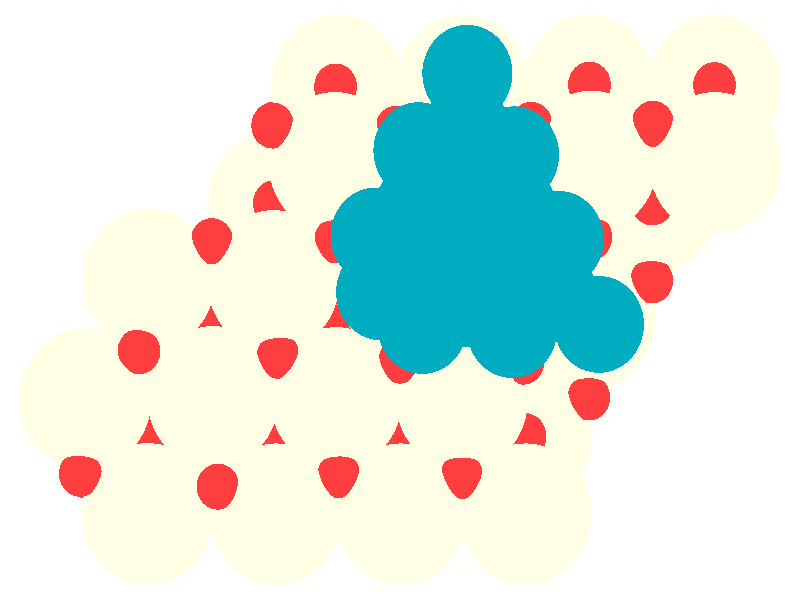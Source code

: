 #include "colors.inc"
#include "finish.inc"

global_settings {assumed_gamma 1 max_trace_level 6}
background {color White}
camera {orthographic
  right -24.70*x up 17.23*y
  direction 1.00*z
  location <0,0,50.00> look_at <0,0,0>}
light_source {<  2.00,   3.00,  40.00> color White
  area_light <0.70, 0, 0>, <0, 0.70, 0>, 3, 3
  adaptive 1 jitter}

#declare simple = finish {phong 0.7}
#declare pale = finish {ambient .5 diffuse .85 roughness .001 specular 0.200 }
#declare intermediate = finish {ambient 0.3 diffuse 0.6 specular 0.10 roughness 0.04 }
#declare vmd = finish {ambient .0 diffuse .65 phong 0.1 phong_size 40. specular 0.500 }
#declare jmol = finish {ambient .2 diffuse .6 specular 1 roughness .001 metallic}
#declare ase2 = finish {ambient 0.05 brilliance 3 diffuse 0.6 metallic specular 0.70 roughness 0.04 reflection 0.15}
#declare ase3 = finish {ambient .15 brilliance 2 diffuse .6 metallic specular 1. roughness .001 reflection .0}
#declare glass = finish {ambient .05 diffuse .3 specular 1. roughness .001}
#declare glass2 = finish {ambient .0 diffuse .3 specular 1. reflection .25 roughness .001}
#declare Rcell = 0.020;
#declare Rbond = 0.100;

#macro atom(LOC, R, COL, TRANS, FIN)
  sphere{LOC, R texture{pigment{color COL transmit TRANS} finish{FIN}}}
#end
#macro constrain(LOC, R, COL, TRANS FIN)
union{torus{R, Rcell rotate 45*z texture{pigment{color COL transmit TRANS} finish{FIN}}}
      torus{R, Rcell rotate -45*z texture{pigment{color COL transmit TRANS} finish{FIN}}}
      translate LOC}
#end

atom(< -1.94,   6.16, -12.03>, 2.04, rgb <1.00, 1.00, 0.78>, 0.0, ase3) // #0 
atom(<  3.89,  -3.92, -12.03>, 2.04, rgb <1.00, 1.00, 0.78>, 0.0, ase3) // #1 
atom(< -5.82,  -0.56, -12.03>, 2.04, rgb <1.00, 1.00, 0.78>, 0.0, ase3) // #2 
atom(<  5.83,  -0.56, -12.03>, 2.04, rgb <1.00, 1.00, 0.78>, 0.0, ase3) // #3 
atom(<  1.94,   6.16, -12.03>, 2.04, rgb <1.00, 1.00, 0.78>, 0.0, ase3) // #4 
atom(<  7.77,   2.80, -12.03>, 2.04, rgb <1.00, 1.00, 0.78>, 0.0, ase3) // #5 
atom(< -1.94,  -0.56, -12.03>, 2.04, rgb <1.00, 1.00, 0.78>, 0.0, ase3) // #6 
atom(<  9.71,   6.16, -12.03>, 2.04, rgb <1.00, 1.00, 0.78>, 0.0, ase3) // #7 
atom(<  5.83,   6.16, -12.03>, 2.04, rgb <1.00, 1.00, 0.78>, 0.0, ase3) // #8 
atom(<  0.00,  -3.92, -12.03>, 2.04, rgb <1.00, 1.00, 0.78>, 0.0, ase3) // #9 
atom(<  1.94,  -0.56, -12.03>, 2.04, rgb <1.00, 1.00, 0.78>, 0.0, ase3) // #10 
atom(<  0.00,   2.80, -12.03>, 2.04, rgb <1.00, 1.00, 0.78>, 0.0, ase3) // #11 
atom(< -7.76,  -3.92, -12.03>, 2.04, rgb <1.00, 1.00, 0.78>, 0.0, ase3) // #12 
atom(<  3.89,   2.80, -12.03>, 2.04, rgb <1.00, 1.00, 0.78>, 0.0, ase3) // #13 
atom(< -3.88,   2.80, -12.03>, 2.04, rgb <1.00, 1.00, 0.78>, 0.0, ase3) // #14 
atom(< -3.88,  -3.92, -12.03>, 2.04, rgb <1.00, 1.00, 0.78>, 0.0, ase3) // #15 
atom(< -3.83,  -6.16,  -8.90>, 2.04, rgb <1.00, 1.00, 0.78>, 0.0, ase3) // #16 
atom(<  3.90,   0.56,  -9.00>, 2.04, rgb <1.00, 1.00, 0.78>, 0.0, ase3) // #17 
atom(< -1.97,  -2.82,  -8.92>, 2.04, rgb <1.00, 1.00, 0.78>, 0.0, ase3) // #18 
atom(<  0.02,  -6.16,  -8.93>, 2.04, rgb <1.00, 1.00, 0.78>, 0.0, ase3) // #19 
atom(< -0.01,   0.56,  -8.99>, 2.04, rgb <1.00, 1.00, 0.78>, 0.0, ase3) // #20 
atom(<  1.91,  -2.86,  -8.95>, 2.04, rgb <1.00, 1.00, 0.78>, 0.0, ase3) // #21 
atom(<  1.95,   3.94,  -9.00>, 2.04, rgb <1.00, 1.00, 0.78>, 0.0, ase3) // #22 
atom(< -7.74,   0.59,  -8.91>, 2.04, rgb <1.00, 1.00, 0.78>, 0.0, ase3) // #23 
atom(< -7.79,  -6.15,  -8.83>, 2.04, rgb <1.00, 1.00, 0.78>, 0.0, ase3) // #24 
atom(<  9.72,   3.93,  -8.93>, 2.04, rgb <1.00, 1.00, 0.78>, 0.0, ase3) // #25 
atom(< -5.77,  -2.79,  -8.84>, 2.04, rgb <1.00, 1.00, 0.78>, 0.0, ase3) // #26 
atom(< -9.72,  -2.85,  -8.90>, 2.04, rgb <1.00, 1.00, 0.78>, 0.0, ase3) // #27 
atom(< -3.91,   0.54,  -8.91>, 2.04, rgb <1.00, 1.00, 0.78>, 0.0, ase3) // #28 
atom(<  5.91,   3.97,  -8.96>, 2.04, rgb <1.00, 1.00, 0.78>, 0.0, ase3) // #29 
atom(< -2.01,   3.93,  -8.94>, 2.04, rgb <1.00, 1.00, 0.78>, 0.0, ase3) // #30 
atom(<  3.88,  -6.16,  -8.93>, 2.04, rgb <1.00, 1.00, 0.78>, 0.0, ase3) // #31 
atom(< -1.94,   1.68, -12.83>, 0.66, rgb <1.00, 0.05, 0.05>, 0.0, ase3) // #32 
atom(< -7.76,  -1.68, -12.83>, 0.66, rgb <1.00, 0.05, 0.05>, 0.0, ase3) // #33 
atom(<  0.00,   5.04, -12.83>, 0.66, rgb <1.00, 0.05, 0.05>, 0.0, ase3) // #34 
atom(< -9.70,  -5.04, -12.83>, 0.66, rgb <1.00, 0.05, 0.05>, 0.0, ase3) // #35 
atom(<  3.89,  -1.68, -12.83>, 0.66, rgb <1.00, 0.05, 0.05>, 0.0, ase3) // #36 
atom(< -3.88,   5.04, -12.83>, 0.66, rgb <1.00, 0.05, 0.05>, 0.0, ase3) // #37 
atom(<  1.94,   1.68, -12.83>, 0.66, rgb <1.00, 0.05, 0.05>, 0.0, ase3) // #38 
atom(< -5.82,   1.68, -12.83>, 0.66, rgb <1.00, 0.05, 0.05>, 0.0, ase3) // #39 
atom(< -5.82,  -5.04, -12.83>, 0.66, rgb <1.00, 0.05, 0.05>, 0.0, ase3) // #40 
atom(<  7.77,   5.04, -12.83>, 0.66, rgb <1.00, 0.05, 0.05>, 0.0, ase3) // #41 
atom(<  0.00,  -1.68, -12.83>, 0.66, rgb <1.00, 0.05, 0.05>, 0.0, ase3) // #42 
atom(< -1.94,  -5.04, -12.83>, 0.66, rgb <1.00, 0.05, 0.05>, 0.0, ase3) // #43 
atom(< -3.88,  -1.68, -12.83>, 0.66, rgb <1.00, 0.05, 0.05>, 0.0, ase3) // #44 
atom(<  3.89,   5.04, -12.83>, 0.66, rgb <1.00, 0.05, 0.05>, 0.0, ase3) // #45 
atom(<  5.83,   1.68, -12.83>, 0.66, rgb <1.00, 0.05, 0.05>, 0.0, ase3) // #46 
atom(<  1.94,  -5.04, -12.83>, 0.66, rgb <1.00, 0.05, 0.05>, 0.0, ase3) // #47 
atom(< -3.88,  -6.16, -11.24>, 0.66, rgb <1.00, 0.05, 0.05>, 0.0, ase3) // #48 
atom(< -1.94,  -2.80, -11.24>, 0.66, rgb <1.00, 0.05, 0.05>, 0.0, ase3) // #49 
atom(<  0.00,  -6.16, -11.24>, 0.66, rgb <1.00, 0.05, 0.05>, 0.0, ase3) // #50 
atom(< -3.88,   0.56, -11.24>, 0.66, rgb <1.00, 0.05, 0.05>, 0.0, ase3) // #51 
atom(<  0.00,   0.56, -11.24>, 0.66, rgb <1.00, 0.05, 0.05>, 0.0, ase3) // #52 
atom(<  7.77,   0.56, -11.24>, 0.66, rgb <1.00, 0.05, 0.05>, 0.0, ase3) // #53 
atom(<  1.94,  -2.80, -11.24>, 0.66, rgb <1.00, 0.05, 0.05>, 0.0, ase3) // #54 
atom(< -5.82,  -2.80, -11.24>, 0.66, rgb <1.00, 0.05, 0.05>, 0.0, ase3) // #55 
atom(<  5.83,  -2.80, -11.24>, 0.66, rgb <1.00, 0.05, 0.05>, 0.0, ase3) // #56 
atom(< -7.76,  -6.16, -11.24>, 0.66, rgb <1.00, 0.05, 0.05>, 0.0, ase3) // #57 
atom(<  3.89,   0.56, -11.24>, 0.66, rgb <1.00, 0.05, 0.05>, 0.0, ase3) // #58 
atom(<  3.89,  -6.16, -11.24>, 0.66, rgb <1.00, 0.05, 0.05>, 0.0, ase3) // #59 
atom(<  9.71,   3.92, -11.24>, 0.66, rgb <1.00, 0.05, 0.05>, 0.0, ase3) // #60 
atom(<  5.83,   3.92, -11.24>, 0.66, rgb <1.00, 0.05, 0.05>, 0.0, ase3) // #61 
atom(< -1.94,   3.92, -11.24>, 0.66, rgb <1.00, 0.05, 0.05>, 0.0, ase3) // #62 
atom(<  1.94,   3.92, -11.24>, 0.66, rgb <1.00, 0.05, 0.05>, 0.0, ase3) // #63 
atom(< -0.01,  -3.90,  -9.74>, 0.66, rgb <1.00, 0.05, 0.05>, 0.0, ase3) // #64 
atom(< -3.88,   2.78,  -9.74>, 0.66, rgb <1.00, 0.05, 0.05>, 0.0, ase3) // #65 
atom(<  9.71,   6.17,  -9.74>, 0.66, rgb <1.00, 0.05, 0.05>, 0.0, ase3) // #66 
atom(<  5.85,   6.18,  -9.74>, 0.66, rgb <1.00, 0.05, 0.05>, 0.0, ase3) // #67 
atom(<  7.79,   2.80,  -9.74>, 0.66, rgb <1.00, 0.05, 0.05>, 0.0, ase3) // #68 
atom(<  1.93,  -0.58,  -9.74>, 0.66, rgb <1.00, 0.05, 0.05>, 0.0, ase3) // #69 
atom(< -1.99,   6.13,  -9.72>, 0.66, rgb <1.00, 0.05, 0.05>, 0.0, ase3) // #70 
atom(< -5.87,  -0.55,  -9.68>, 0.66, rgb <1.00, 0.05, 0.05>, 0.0, ase3) // #71 
atom(< -1.91,  -0.54,  -9.74>, 0.66, rgb <1.00, 0.05, 0.05>, 0.0, ase3) // #72 
atom(< -0.03,   2.79,  -9.75>, 0.66, rgb <1.00, 0.05, 0.05>, 0.0, ase3) // #73 
atom(<  5.80,  -0.54,  -9.73>, 0.66, rgb <1.00, 0.05, 0.05>, 0.0, ase3) // #74 
atom(< -3.88,  -3.95,  -9.68>, 0.66, rgb <1.00, 0.05, 0.05>, 0.0, ase3) // #75 
atom(<  3.91,   2.81,  -9.76>, 0.66, rgb <1.00, 0.05, 0.05>, 0.0, ase3) // #76 
atom(<  2.00,   6.11,  -9.72>, 0.66, rgb <1.00, 0.05, 0.05>, 0.0, ase3) // #77 
atom(< -7.78,  -3.84,  -9.62>, 0.66, rgb <1.00, 0.05, 0.05>, 0.0, ase3) // #78 
atom(<  3.86,  -3.91,  -9.76>, 0.66, rgb <1.00, 0.05, 0.05>, 0.0, ase3) // #79 
atom(< -0.11,   4.92,  -8.06>, 0.66, rgb <1.00, 0.05, 0.05>, 0.0, ase3) // #80 
atom(<  7.80,   5.06,  -8.16>, 0.66, rgb <1.00, 0.05, 0.05>, 0.0, ase3) // #81 
atom(<  4.05,   5.03,  -8.11>, 0.66, rgb <1.00, 0.05, 0.05>, 0.0, ase3) // #82 
atom(< -9.87,  -4.99,  -8.10>, 0.66, rgb <1.00, 0.05, 0.05>, 0.0, ase3) // #83 
atom(< -1.99,   1.71,  -8.04>, 0.66, rgb <1.00, 0.05, 0.05>, 0.0, ase3) // #84 
atom(< -3.76,  -1.60,  -8.11>, 0.66, rgb <1.00, 0.05, 0.05>, 0.0, ase3) // #85 
atom(< -5.62,  -5.36,  -7.73>, 0.66, rgb <1.00, 0.05, 0.05>, 0.0, ase3) // #86 
atom(< -8.06,  -1.47,  -7.78>, 0.66, rgb <1.00, 0.05, 0.05>, 0.0, ase3) // #87 
atom(<  1.96,   1.69,  -8.35>, 0.66, rgb <1.00, 0.05, 0.05>, 0.0, ase3) // #88 
atom(< -0.00,  -1.74,  -8.05>, 0.66, rgb <1.00, 0.05, 0.05>, 0.0, ase3) // #89 
atom(< -1.89,  -5.03,  -8.14>, 0.66, rgb <1.00, 0.05, 0.05>, 0.0, ase3) // #90 
atom(< -5.81,   1.69,  -8.13>, 0.66, rgb <1.00, 0.05, 0.05>, 0.0, ase3) // #91 
atom(<  5.89,   1.80,  -8.13>, 0.66, rgb <1.00, 0.05, 0.05>, 0.0, ase3) // #92 
atom(<  3.80,  -1.77,  -8.11>, 0.66, rgb <1.00, 0.05, 0.05>, 0.0, ase3) // #93 
atom(<  1.91,  -5.05,  -8.17>, 0.66, rgb <1.00, 0.05, 0.05>, 0.0, ase3) // #94 
atom(< -3.93,   5.01,  -8.14>, 0.66, rgb <1.00, 0.05, 0.05>, 0.0, ase3) // #95 
atom(<  0.69,  -0.73,  -6.35>, 1.39, rgb <0.00, 0.41, 0.52>, 0.0, ase3) // #96 
atom(<  2.05,   1.73,  -6.32>, 1.39, rgb <0.00, 0.41, 0.52>, 0.0, ase3) // #97 
atom(<  3.46,  -0.85,  -6.32>, 1.39, rgb <0.00, 0.41, 0.52>, 0.0, ase3) // #98 
atom(<  2.03,   0.04,  -4.21>, 1.39, rgb <0.00, 0.41, 0.52>, 0.0, ase3) // #99 
atom(< -0.75,   1.84,  -6.35>, 1.39, rgb <0.00, 0.41, 0.52>, 0.0, ase3) // #100 
atom(<  4.90,   1.74,  -6.34>, 1.39, rgb <0.00, 0.41, 0.52>, 0.0, ase3) // #101 
atom(<  0.57,   4.29,  -6.27>, 1.39, rgb <0.00, 0.41, 0.52>, 0.0, ase3) // #102 
atom(<  0.59,   2.57,  -4.18>, 1.39, rgb <0.00, 0.41, 0.52>, 0.0, ase3) // #103 
atom(<  3.52,   4.17,  -6.33>, 1.39, rgb <0.00, 0.41, 0.52>, 0.0, ase3) // #104 
atom(<  3.47,   2.54,  -4.21>, 1.39, rgb <0.00, 0.41, 0.52>, 0.0, ase3) // #105 
atom(< -0.58,   0.23,  -4.17>, 1.39, rgb <0.00, 0.41, 0.52>, 0.0, ase3) // #106 
atom(<  2.05,   4.79,  -4.18>, 1.39, rgb <0.00, 0.41, 0.52>, 0.0, ase3) // #107 
atom(<  2.08,   6.51,  -6.25>, 1.39, rgb <0.00, 0.41, 0.52>, 0.0, ase3) // #108 
atom(<  4.68,   0.17,  -4.21>, 1.39, rgb <0.00, 0.41, 0.52>, 0.0, ase3) // #109 
atom(<  6.14,  -0.70,  -6.29>, 1.39, rgb <0.00, 0.41, 0.52>, 0.0, ase3) // #110 
atom(<  3.44,   0.90,  -2.03>, 1.39, rgb <0.00, 0.41, 0.52>, 0.0, ase3) // #111 
atom(<  0.69,   0.93,  -2.02>, 1.39, rgb <0.00, 0.41, 0.52>, 0.0, ase3) // #112 
atom(<  2.07,   3.33,  -2.02>, 1.39, rgb <0.00, 0.41, 0.52>, 0.0, ase3) // #113 
atom(<  2.07,   1.72,   0.00>, 1.39, rgb <0.00, 0.41, 0.52>, 0.0, ase3) // #114 
